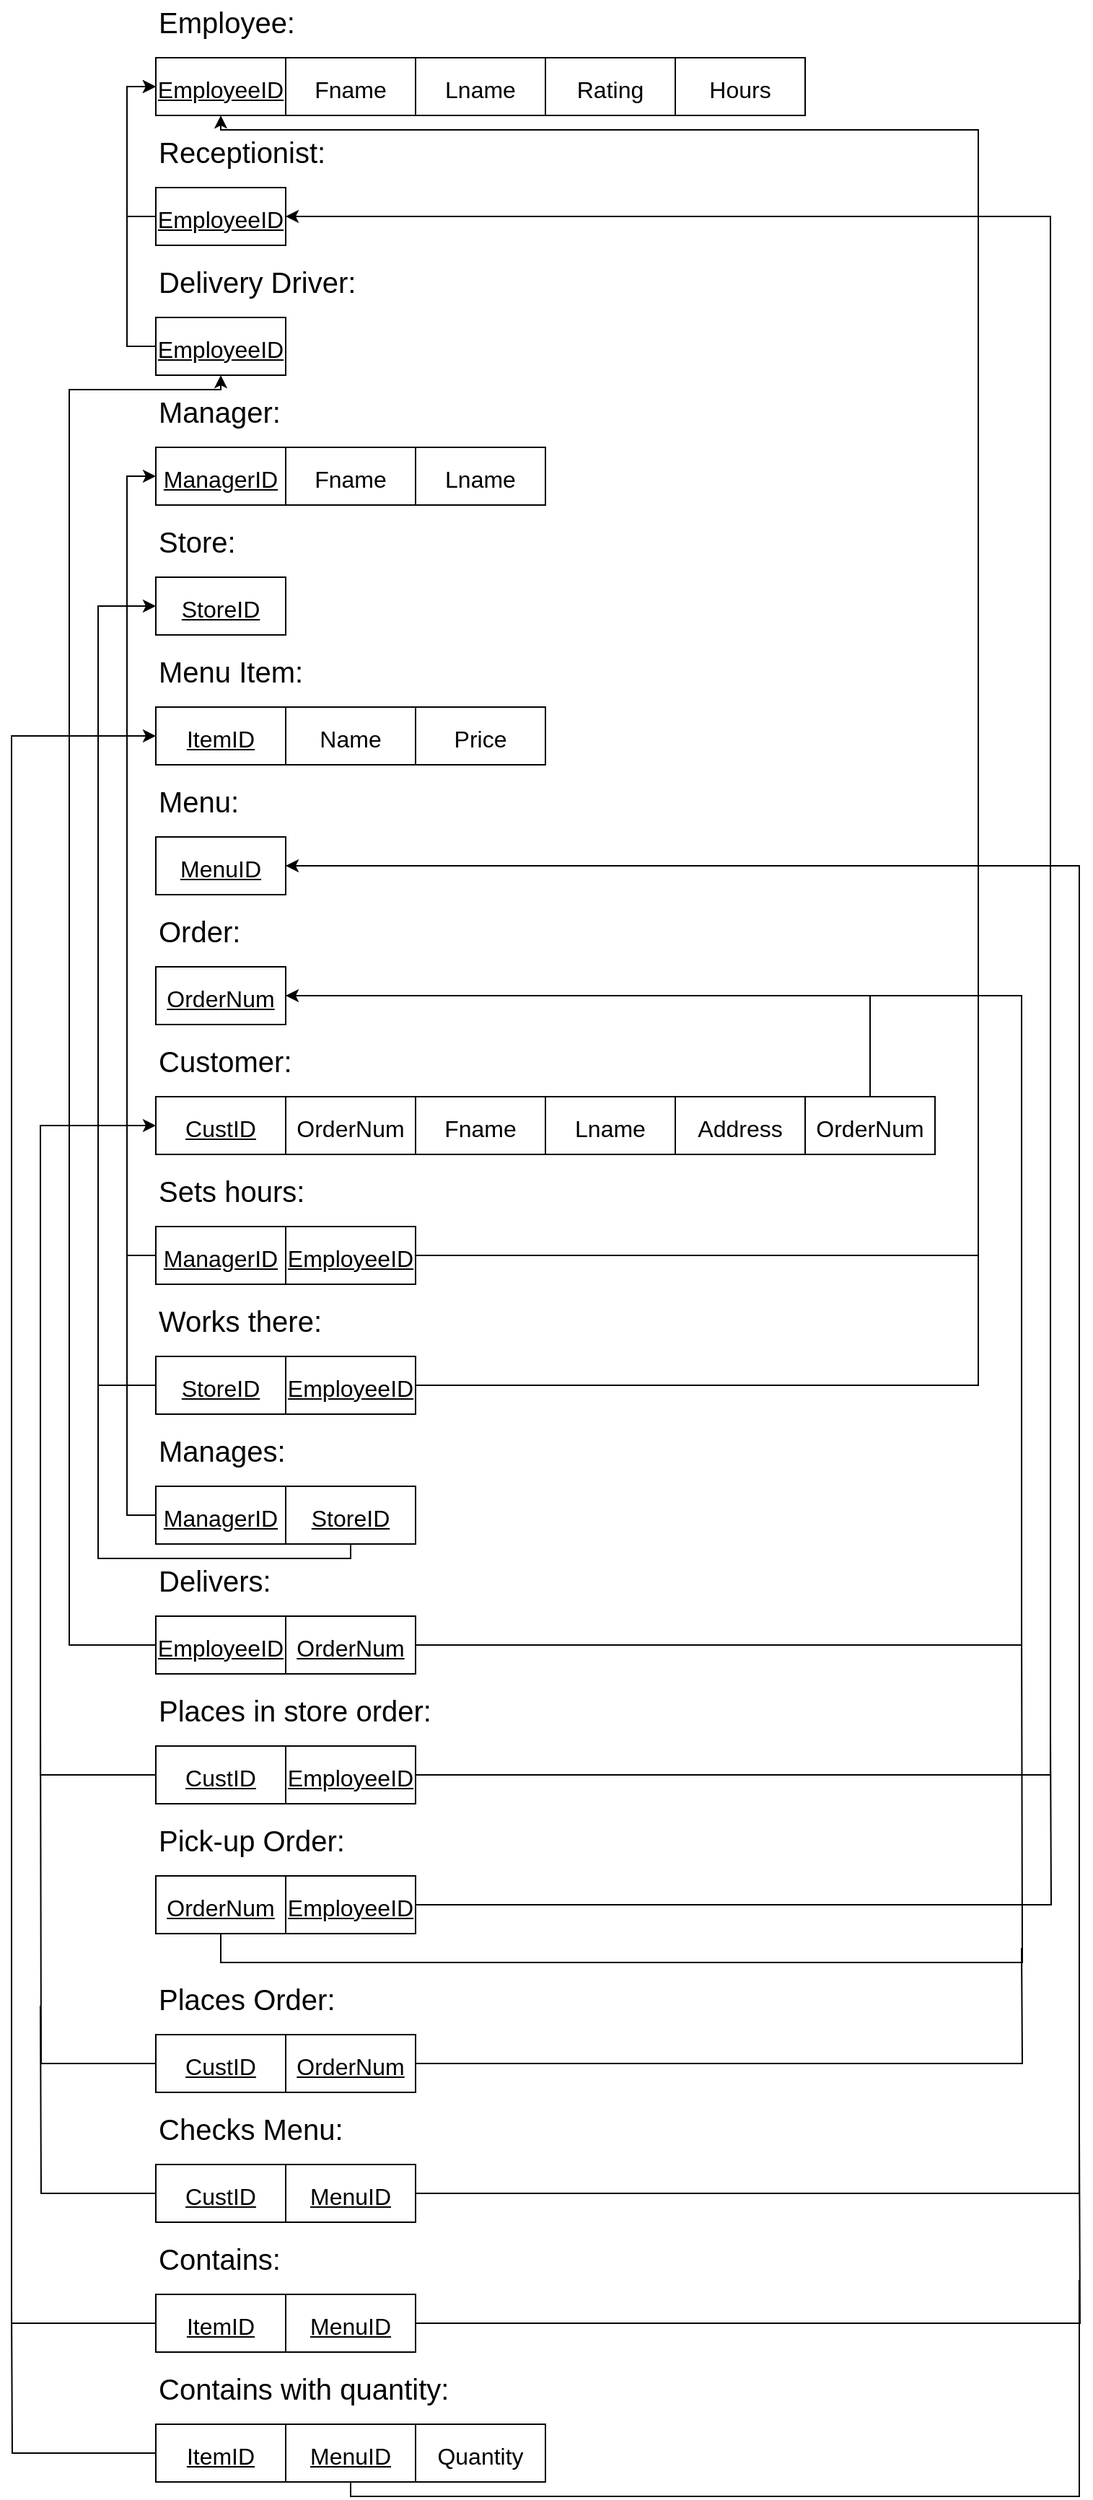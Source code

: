 <mxfile version="16.6.4" type="github">
  <diagram id="nhuyVc3oaAdcE0vp1AjG" name="Page-1">
    <mxGraphModel dx="2400" dy="835" grid="1" gridSize="10" guides="1" tooltips="1" connect="1" arrows="1" fold="1" page="1" pageScale="1" pageWidth="850" pageHeight="1100" math="0" shadow="0">
      <root>
        <mxCell id="0" />
        <mxCell id="1" parent="0" />
        <mxCell id="Jus7Zrf6pYW0zPOguNkP-52" value="Employee:" style="text;html=1;align=left;verticalAlign=middle;resizable=0;points=[];autosize=1;strokeColor=none;fillColor=none;fontSize=20;" vertex="1" parent="1">
          <mxGeometry x="40" y="90" width="110" height="30" as="geometry" />
        </mxCell>
        <mxCell id="Jus7Zrf6pYW0zPOguNkP-53" value="&lt;font style=&quot;font-size: 16px&quot;&gt;Fname&lt;/font&gt;" style="rounded=0;whiteSpace=wrap;html=1;fontSize=20;" vertex="1" parent="1">
          <mxGeometry x="130" y="130" width="90" height="40" as="geometry" />
        </mxCell>
        <mxCell id="Jus7Zrf6pYW0zPOguNkP-54" value="&lt;font style=&quot;font-size: 16px&quot;&gt;Lname&lt;/font&gt;" style="rounded=0;whiteSpace=wrap;html=1;fontSize=20;" vertex="1" parent="1">
          <mxGeometry x="220" y="130" width="90" height="40" as="geometry" />
        </mxCell>
        <mxCell id="Jus7Zrf6pYW0zPOguNkP-55" value="&lt;font style=&quot;font-size: 16px&quot;&gt;Rating&lt;/font&gt;" style="rounded=0;whiteSpace=wrap;html=1;fontSize=20;" vertex="1" parent="1">
          <mxGeometry x="310" y="130" width="90" height="40" as="geometry" />
        </mxCell>
        <mxCell id="Jus7Zrf6pYW0zPOguNkP-56" value="&lt;font style=&quot;font-size: 16px&quot;&gt;Hours&lt;/font&gt;" style="rounded=0;whiteSpace=wrap;html=1;fontSize=20;" vertex="1" parent="1">
          <mxGeometry x="400" y="130" width="90" height="40" as="geometry" />
        </mxCell>
        <mxCell id="Jus7Zrf6pYW0zPOguNkP-57" value="Receptionist:" style="text;html=1;align=left;verticalAlign=middle;resizable=0;points=[];autosize=1;strokeColor=none;fillColor=none;fontSize=20;" vertex="1" parent="1">
          <mxGeometry x="40" y="180" width="130" height="30" as="geometry" />
        </mxCell>
        <mxCell id="Jus7Zrf6pYW0zPOguNkP-58" value="Delivery Driver:" style="text;html=1;align=left;verticalAlign=middle;resizable=0;points=[];autosize=1;strokeColor=none;fillColor=none;fontSize=20;" vertex="1" parent="1">
          <mxGeometry x="40" y="270" width="150" height="30" as="geometry" />
        </mxCell>
        <mxCell id="Jus7Zrf6pYW0zPOguNkP-59" value="Manager:" style="text;html=1;align=left;verticalAlign=middle;resizable=0;points=[];autosize=1;strokeColor=none;fillColor=none;fontSize=20;" vertex="1" parent="1">
          <mxGeometry x="40" y="360" width="100" height="30" as="geometry" />
        </mxCell>
        <mxCell id="Jus7Zrf6pYW0zPOguNkP-60" value="&lt;font style=&quot;font-size: 16px&quot;&gt;Fname&lt;/font&gt;" style="rounded=0;whiteSpace=wrap;html=1;fontSize=20;" vertex="1" parent="1">
          <mxGeometry x="130" y="400" width="90" height="40" as="geometry" />
        </mxCell>
        <mxCell id="Jus7Zrf6pYW0zPOguNkP-61" value="&lt;font style=&quot;font-size: 16px&quot;&gt;Lname&lt;/font&gt;" style="rounded=0;whiteSpace=wrap;html=1;fontSize=20;" vertex="1" parent="1">
          <mxGeometry x="220" y="400" width="90" height="40" as="geometry" />
        </mxCell>
        <mxCell id="Jus7Zrf6pYW0zPOguNkP-62" value="Store:" style="text;html=1;align=left;verticalAlign=middle;resizable=0;points=[];autosize=1;strokeColor=none;fillColor=none;fontSize=20;" vertex="1" parent="1">
          <mxGeometry x="40" y="450" width="70" height="30" as="geometry" />
        </mxCell>
        <mxCell id="Jus7Zrf6pYW0zPOguNkP-63" value="&lt;font style=&quot;font-size: 16px&quot;&gt;&lt;u&gt;StoreID&lt;/u&gt;&lt;/font&gt;" style="rounded=0;whiteSpace=wrap;html=1;fontSize=20;" vertex="1" parent="1">
          <mxGeometry x="40" y="490" width="90" height="40" as="geometry" />
        </mxCell>
        <mxCell id="Jus7Zrf6pYW0zPOguNkP-64" value="Menu Item:" style="text;html=1;align=left;verticalAlign=middle;resizable=0;points=[];autosize=1;strokeColor=none;fillColor=none;fontSize=20;" vertex="1" parent="1">
          <mxGeometry x="40" y="540" width="120" height="30" as="geometry" />
        </mxCell>
        <mxCell id="Jus7Zrf6pYW0zPOguNkP-65" value="&lt;font style=&quot;font-size: 16px&quot;&gt;&lt;u&gt;ItemID&lt;/u&gt;&lt;/font&gt;" style="rounded=0;whiteSpace=wrap;html=1;fontSize=20;" vertex="1" parent="1">
          <mxGeometry x="40" y="580" width="90" height="40" as="geometry" />
        </mxCell>
        <mxCell id="Jus7Zrf6pYW0zPOguNkP-66" value="&lt;font style=&quot;font-size: 16px&quot;&gt;Name&lt;/font&gt;" style="rounded=0;whiteSpace=wrap;html=1;fontSize=20;" vertex="1" parent="1">
          <mxGeometry x="130" y="580" width="90" height="40" as="geometry" />
        </mxCell>
        <mxCell id="Jus7Zrf6pYW0zPOguNkP-67" value="&lt;font style=&quot;font-size: 16px&quot;&gt;Price&lt;/font&gt;" style="rounded=0;whiteSpace=wrap;html=1;fontSize=20;" vertex="1" parent="1">
          <mxGeometry x="220" y="580" width="90" height="40" as="geometry" />
        </mxCell>
        <mxCell id="Jus7Zrf6pYW0zPOguNkP-68" value="Menu:" style="text;html=1;align=left;verticalAlign=middle;resizable=0;points=[];autosize=1;strokeColor=none;fillColor=none;fontSize=20;" vertex="1" parent="1">
          <mxGeometry x="40" y="630" width="70" height="30" as="geometry" />
        </mxCell>
        <mxCell id="Jus7Zrf6pYW0zPOguNkP-69" value="&lt;font style=&quot;font-size: 16px&quot;&gt;&lt;u&gt;MenuID&lt;/u&gt;&lt;/font&gt;" style="rounded=0;whiteSpace=wrap;html=1;fontSize=20;" vertex="1" parent="1">
          <mxGeometry x="40" y="670" width="90" height="40" as="geometry" />
        </mxCell>
        <mxCell id="Jus7Zrf6pYW0zPOguNkP-70" value="Order:" style="text;html=1;align=left;verticalAlign=middle;resizable=0;points=[];autosize=1;strokeColor=none;fillColor=none;fontSize=20;" vertex="1" parent="1">
          <mxGeometry x="40" y="720" width="70" height="30" as="geometry" />
        </mxCell>
        <mxCell id="Jus7Zrf6pYW0zPOguNkP-71" value="&lt;font style=&quot;font-size: 16px&quot;&gt;&lt;u&gt;OrderNum&lt;/u&gt;&lt;/font&gt;" style="rounded=0;whiteSpace=wrap;html=1;fontSize=20;" vertex="1" parent="1">
          <mxGeometry x="40" y="760" width="90" height="40" as="geometry" />
        </mxCell>
        <mxCell id="Jus7Zrf6pYW0zPOguNkP-72" value="Customer:" style="text;html=1;align=left;verticalAlign=middle;resizable=0;points=[];autosize=1;strokeColor=none;fillColor=none;fontSize=20;" vertex="1" parent="1">
          <mxGeometry x="40" y="810" width="110" height="30" as="geometry" />
        </mxCell>
        <mxCell id="Jus7Zrf6pYW0zPOguNkP-73" value="&lt;font style=&quot;font-size: 16px&quot;&gt;OrderNum&lt;/font&gt;" style="rounded=0;whiteSpace=wrap;html=1;fontSize=20;" vertex="1" parent="1">
          <mxGeometry x="130" y="850" width="90" height="40" as="geometry" />
        </mxCell>
        <mxCell id="Jus7Zrf6pYW0zPOguNkP-74" value="&lt;font style=&quot;font-size: 16px&quot;&gt;Fname&lt;/font&gt;" style="rounded=0;whiteSpace=wrap;html=1;fontSize=20;" vertex="1" parent="1">
          <mxGeometry x="220" y="850" width="90" height="40" as="geometry" />
        </mxCell>
        <mxCell id="Jus7Zrf6pYW0zPOguNkP-75" value="&lt;font style=&quot;font-size: 16px&quot;&gt;Lname&lt;/font&gt;" style="rounded=0;whiteSpace=wrap;html=1;fontSize=20;" vertex="1" parent="1">
          <mxGeometry x="310" y="850" width="90" height="40" as="geometry" />
        </mxCell>
        <mxCell id="Jus7Zrf6pYW0zPOguNkP-76" value="&lt;font style=&quot;font-size: 16px&quot;&gt;Address&lt;/font&gt;" style="rounded=0;whiteSpace=wrap;html=1;fontSize=20;" vertex="1" parent="1">
          <mxGeometry x="400" y="850" width="90" height="40" as="geometry" />
        </mxCell>
        <mxCell id="Jus7Zrf6pYW0zPOguNkP-77" value="Sets hours:" style="text;html=1;align=left;verticalAlign=middle;resizable=0;points=[];autosize=1;strokeColor=none;fillColor=none;fontSize=20;" vertex="1" parent="1">
          <mxGeometry x="40" y="900" width="120" height="30" as="geometry" />
        </mxCell>
        <mxCell id="Jus7Zrf6pYW0zPOguNkP-78" value="&lt;font style=&quot;font-size: 16px&quot;&gt;&lt;u&gt;EmployeeID&lt;/u&gt;&lt;/font&gt;" style="rounded=0;whiteSpace=wrap;html=1;fontSize=20;" vertex="1" parent="1">
          <mxGeometry x="40" y="130" width="90" height="40" as="geometry" />
        </mxCell>
        <mxCell id="Jus7Zrf6pYW0zPOguNkP-79" style="edgeStyle=orthogonalEdgeStyle;rounded=0;orthogonalLoop=1;jettySize=auto;html=1;exitX=0;exitY=0.5;exitDx=0;exitDy=0;entryX=0;entryY=0.5;entryDx=0;entryDy=0;fontSize=16;endArrow=classic;endFill=1;" edge="1" parent="1" source="Jus7Zrf6pYW0zPOguNkP-80" target="Jus7Zrf6pYW0zPOguNkP-78">
          <mxGeometry relative="1" as="geometry" />
        </mxCell>
        <mxCell id="Jus7Zrf6pYW0zPOguNkP-80" value="&lt;font style=&quot;font-size: 16px&quot;&gt;&lt;u&gt;EmployeeID&lt;/u&gt;&lt;/font&gt;" style="rounded=0;whiteSpace=wrap;html=1;fontSize=20;" vertex="1" parent="1">
          <mxGeometry x="40" y="220" width="90" height="40" as="geometry" />
        </mxCell>
        <mxCell id="Jus7Zrf6pYW0zPOguNkP-81" style="edgeStyle=orthogonalEdgeStyle;rounded=0;orthogonalLoop=1;jettySize=auto;html=1;exitX=0;exitY=0.5;exitDx=0;exitDy=0;fontSize=16;endArrow=classic;endFill=1;" edge="1" parent="1" source="Jus7Zrf6pYW0zPOguNkP-82">
          <mxGeometry relative="1" as="geometry">
            <mxPoint x="40" y="150" as="targetPoint" />
            <Array as="points">
              <mxPoint x="20" y="330" />
              <mxPoint x="20" y="150" />
            </Array>
          </mxGeometry>
        </mxCell>
        <mxCell id="Jus7Zrf6pYW0zPOguNkP-82" value="&lt;font style=&quot;font-size: 16px&quot;&gt;&lt;u&gt;EmployeeID&lt;/u&gt;&lt;/font&gt;" style="rounded=0;whiteSpace=wrap;html=1;fontSize=20;" vertex="1" parent="1">
          <mxGeometry x="40" y="310" width="90" height="40" as="geometry" />
        </mxCell>
        <mxCell id="Jus7Zrf6pYW0zPOguNkP-83" value="&lt;font style=&quot;font-size: 16px&quot;&gt;&lt;u&gt;ManagerID&lt;/u&gt;&lt;/font&gt;" style="rounded=0;whiteSpace=wrap;html=1;fontSize=20;" vertex="1" parent="1">
          <mxGeometry x="40" y="400" width="90" height="40" as="geometry" />
        </mxCell>
        <mxCell id="Jus7Zrf6pYW0zPOguNkP-84" style="edgeStyle=orthogonalEdgeStyle;rounded=0;orthogonalLoop=1;jettySize=auto;html=1;exitX=0;exitY=0.5;exitDx=0;exitDy=0;entryX=0;entryY=0.5;entryDx=0;entryDy=0;fontSize=16;endArrow=classic;endFill=1;" edge="1" parent="1" source="Jus7Zrf6pYW0zPOguNkP-85" target="Jus7Zrf6pYW0zPOguNkP-83">
          <mxGeometry relative="1" as="geometry" />
        </mxCell>
        <mxCell id="Jus7Zrf6pYW0zPOguNkP-85" value="&lt;font style=&quot;font-size: 16px&quot;&gt;&lt;u&gt;ManagerID&lt;/u&gt;&lt;/font&gt;" style="rounded=0;whiteSpace=wrap;html=1;fontSize=20;" vertex="1" parent="1">
          <mxGeometry x="40" y="940" width="90" height="40" as="geometry" />
        </mxCell>
        <mxCell id="Jus7Zrf6pYW0zPOguNkP-86" style="edgeStyle=orthogonalEdgeStyle;rounded=0;orthogonalLoop=1;jettySize=auto;html=1;exitX=1;exitY=0.5;exitDx=0;exitDy=0;fontSize=16;endArrow=classic;endFill=1;" edge="1" parent="1" source="Jus7Zrf6pYW0zPOguNkP-87" target="Jus7Zrf6pYW0zPOguNkP-78">
          <mxGeometry relative="1" as="geometry">
            <Array as="points">
              <mxPoint x="610" y="960" />
              <mxPoint x="610" y="180" />
              <mxPoint x="85" y="180" />
            </Array>
          </mxGeometry>
        </mxCell>
        <mxCell id="Jus7Zrf6pYW0zPOguNkP-87" value="&lt;font style=&quot;font-size: 16px&quot;&gt;&lt;u&gt;EmployeeID&lt;/u&gt;&lt;/font&gt;" style="rounded=0;whiteSpace=wrap;html=1;fontSize=20;" vertex="1" parent="1">
          <mxGeometry x="130" y="940" width="90" height="40" as="geometry" />
        </mxCell>
        <mxCell id="Jus7Zrf6pYW0zPOguNkP-88" value="Works there:" style="text;html=1;align=left;verticalAlign=middle;resizable=0;points=[];autosize=1;strokeColor=none;fillColor=none;fontSize=20;" vertex="1" parent="1">
          <mxGeometry x="40" y="990" width="130" height="30" as="geometry" />
        </mxCell>
        <mxCell id="Jus7Zrf6pYW0zPOguNkP-89" style="edgeStyle=orthogonalEdgeStyle;rounded=0;orthogonalLoop=1;jettySize=auto;html=1;fontSize=16;endArrow=none;endFill=0;" edge="1" parent="1" source="Jus7Zrf6pYW0zPOguNkP-90">
          <mxGeometry relative="1" as="geometry">
            <mxPoint x="610" y="550" as="targetPoint" />
            <Array as="points">
              <mxPoint x="610" y="1050" />
            </Array>
          </mxGeometry>
        </mxCell>
        <mxCell id="Jus7Zrf6pYW0zPOguNkP-90" value="&lt;font style=&quot;font-size: 16px&quot;&gt;&lt;u&gt;EmployeeID&lt;/u&gt;&lt;/font&gt;" style="rounded=0;whiteSpace=wrap;html=1;fontSize=20;" vertex="1" parent="1">
          <mxGeometry x="130" y="1030" width="90" height="40" as="geometry" />
        </mxCell>
        <mxCell id="Jus7Zrf6pYW0zPOguNkP-91" style="edgeStyle=orthogonalEdgeStyle;rounded=0;orthogonalLoop=1;jettySize=auto;html=1;exitX=0;exitY=0.5;exitDx=0;exitDy=0;entryX=0;entryY=0.5;entryDx=0;entryDy=0;fontSize=16;endArrow=classic;endFill=1;" edge="1" parent="1" source="Jus7Zrf6pYW0zPOguNkP-92" target="Jus7Zrf6pYW0zPOguNkP-63">
          <mxGeometry relative="1" as="geometry">
            <Array as="points">
              <mxPoint y="1050" />
              <mxPoint y="510" />
            </Array>
          </mxGeometry>
        </mxCell>
        <mxCell id="Jus7Zrf6pYW0zPOguNkP-92" value="&lt;font style=&quot;font-size: 16px&quot;&gt;&lt;u&gt;StoreID&lt;/u&gt;&lt;/font&gt;" style="rounded=0;whiteSpace=wrap;html=1;fontSize=20;" vertex="1" parent="1">
          <mxGeometry x="40" y="1030" width="90" height="40" as="geometry" />
        </mxCell>
        <mxCell id="Jus7Zrf6pYW0zPOguNkP-93" value="Manages:" style="text;html=1;align=left;verticalAlign=middle;resizable=0;points=[];autosize=1;strokeColor=none;fillColor=none;fontSize=20;" vertex="1" parent="1">
          <mxGeometry x="40" y="1080" width="100" height="30" as="geometry" />
        </mxCell>
        <mxCell id="Jus7Zrf6pYW0zPOguNkP-94" style="edgeStyle=orthogonalEdgeStyle;rounded=0;orthogonalLoop=1;jettySize=auto;html=1;exitX=0;exitY=0.5;exitDx=0;exitDy=0;fontSize=16;endArrow=none;endFill=0;" edge="1" parent="1" source="Jus7Zrf6pYW0zPOguNkP-95">
          <mxGeometry relative="1" as="geometry">
            <mxPoint x="20" y="910" as="targetPoint" />
          </mxGeometry>
        </mxCell>
        <mxCell id="Jus7Zrf6pYW0zPOguNkP-95" value="&lt;font style=&quot;font-size: 16px&quot;&gt;&lt;u&gt;ManagerID&lt;/u&gt;&lt;/font&gt;" style="rounded=0;whiteSpace=wrap;html=1;fontSize=20;" vertex="1" parent="1">
          <mxGeometry x="40" y="1120" width="90" height="40" as="geometry" />
        </mxCell>
        <mxCell id="Jus7Zrf6pYW0zPOguNkP-96" style="edgeStyle=orthogonalEdgeStyle;rounded=0;orthogonalLoop=1;jettySize=auto;html=1;exitX=0.5;exitY=1;exitDx=0;exitDy=0;fontSize=16;endArrow=none;endFill=0;" edge="1" parent="1" source="Jus7Zrf6pYW0zPOguNkP-97">
          <mxGeometry relative="1" as="geometry">
            <mxPoint y="1030" as="targetPoint" />
            <Array as="points">
              <mxPoint x="175" y="1170" />
              <mxPoint y="1170" />
            </Array>
          </mxGeometry>
        </mxCell>
        <mxCell id="Jus7Zrf6pYW0zPOguNkP-97" value="&lt;font style=&quot;font-size: 16px&quot;&gt;&lt;u&gt;StoreID&lt;/u&gt;&lt;/font&gt;" style="rounded=0;whiteSpace=wrap;html=1;fontSize=20;" vertex="1" parent="1">
          <mxGeometry x="130" y="1120" width="90" height="40" as="geometry" />
        </mxCell>
        <mxCell id="Jus7Zrf6pYW0zPOguNkP-98" value="Delivers:" style="text;html=1;align=left;verticalAlign=middle;resizable=0;points=[];autosize=1;strokeColor=none;fillColor=none;fontSize=20;" vertex="1" parent="1">
          <mxGeometry x="40" y="1170" width="90" height="30" as="geometry" />
        </mxCell>
        <mxCell id="Jus7Zrf6pYW0zPOguNkP-99" style="edgeStyle=orthogonalEdgeStyle;rounded=0;orthogonalLoop=1;jettySize=auto;html=1;exitX=0;exitY=0.5;exitDx=0;exitDy=0;fontSize=16;endArrow=classic;endFill=1;entryX=0.5;entryY=1;entryDx=0;entryDy=0;" edge="1" parent="1" source="Jus7Zrf6pYW0zPOguNkP-100" target="Jus7Zrf6pYW0zPOguNkP-82">
          <mxGeometry relative="1" as="geometry">
            <mxPoint x="-20" y="340" as="targetPoint" />
            <Array as="points">
              <mxPoint x="-20" y="1230" />
              <mxPoint x="-20" y="360" />
              <mxPoint x="85" y="360" />
            </Array>
          </mxGeometry>
        </mxCell>
        <mxCell id="Jus7Zrf6pYW0zPOguNkP-100" value="&lt;font style=&quot;font-size: 16px&quot;&gt;&lt;u&gt;EmployeeID&lt;/u&gt;&lt;/font&gt;" style="rounded=0;whiteSpace=wrap;html=1;fontSize=20;" vertex="1" parent="1">
          <mxGeometry x="40" y="1210" width="90" height="40" as="geometry" />
        </mxCell>
        <mxCell id="Jus7Zrf6pYW0zPOguNkP-101" style="edgeStyle=orthogonalEdgeStyle;rounded=0;orthogonalLoop=1;jettySize=auto;html=1;exitX=1;exitY=0.5;exitDx=0;exitDy=0;fontSize=16;endArrow=classic;endFill=1;entryX=1;entryY=0.5;entryDx=0;entryDy=0;" edge="1" parent="1" source="Jus7Zrf6pYW0zPOguNkP-102" target="Jus7Zrf6pYW0zPOguNkP-71">
          <mxGeometry relative="1" as="geometry">
            <mxPoint x="430" y="780" as="targetPoint" />
            <Array as="points">
              <mxPoint x="640" y="1230" />
              <mxPoint x="640" y="780" />
            </Array>
          </mxGeometry>
        </mxCell>
        <mxCell id="Jus7Zrf6pYW0zPOguNkP-102" value="&lt;font style=&quot;font-size: 16px&quot;&gt;&lt;u&gt;OrderNum&lt;/u&gt;&lt;/font&gt;" style="rounded=0;whiteSpace=wrap;html=1;fontSize=20;" vertex="1" parent="1">
          <mxGeometry x="130" y="1210" width="90" height="40" as="geometry" />
        </mxCell>
        <mxCell id="Jus7Zrf6pYW0zPOguNkP-103" value="Places in store order:" style="text;html=1;align=left;verticalAlign=middle;resizable=0;points=[];autosize=1;strokeColor=none;fillColor=none;fontSize=20;" vertex="1" parent="1">
          <mxGeometry x="40" y="1260" width="200" height="30" as="geometry" />
        </mxCell>
        <mxCell id="Jus7Zrf6pYW0zPOguNkP-104" value="&lt;font style=&quot;font-size: 16px&quot;&gt;&lt;u&gt;CustID&lt;/u&gt;&lt;/font&gt;" style="rounded=0;whiteSpace=wrap;html=1;fontSize=20;" vertex="1" parent="1">
          <mxGeometry x="40" y="850" width="90" height="40" as="geometry" />
        </mxCell>
        <mxCell id="Jus7Zrf6pYW0zPOguNkP-105" style="edgeStyle=orthogonalEdgeStyle;rounded=0;orthogonalLoop=1;jettySize=auto;html=1;exitX=0;exitY=0.5;exitDx=0;exitDy=0;fontSize=16;endArrow=classic;endFill=1;entryX=0;entryY=0.5;entryDx=0;entryDy=0;" edge="1" parent="1" source="Jus7Zrf6pYW0zPOguNkP-106" target="Jus7Zrf6pYW0zPOguNkP-104">
          <mxGeometry relative="1" as="geometry">
            <mxPoint x="-50" y="882.4" as="targetPoint" />
            <Array as="points">
              <mxPoint x="-40" y="1320" />
              <mxPoint x="-40" y="870" />
            </Array>
          </mxGeometry>
        </mxCell>
        <mxCell id="Jus7Zrf6pYW0zPOguNkP-106" value="&lt;font style=&quot;font-size: 16px&quot;&gt;&lt;u&gt;CustID&lt;/u&gt;&lt;/font&gt;" style="rounded=0;whiteSpace=wrap;html=1;fontSize=20;" vertex="1" parent="1">
          <mxGeometry x="40" y="1300" width="90" height="40" as="geometry" />
        </mxCell>
        <mxCell id="Jus7Zrf6pYW0zPOguNkP-107" style="edgeStyle=orthogonalEdgeStyle;rounded=0;orthogonalLoop=1;jettySize=auto;html=1;exitX=1;exitY=0.5;exitDx=0;exitDy=0;entryX=1;entryY=0.5;entryDx=0;entryDy=0;fontSize=16;endArrow=classic;endFill=1;" edge="1" parent="1" source="Jus7Zrf6pYW0zPOguNkP-108" target="Jus7Zrf6pYW0zPOguNkP-80">
          <mxGeometry relative="1" as="geometry">
            <Array as="points">
              <mxPoint x="660" y="1320" />
              <mxPoint x="660" y="240" />
            </Array>
          </mxGeometry>
        </mxCell>
        <mxCell id="Jus7Zrf6pYW0zPOguNkP-108" value="&lt;font style=&quot;font-size: 16px&quot;&gt;&lt;u&gt;EmployeeID&lt;/u&gt;&lt;/font&gt;" style="rounded=0;whiteSpace=wrap;html=1;fontSize=20;" vertex="1" parent="1">
          <mxGeometry x="130" y="1300" width="90" height="40" as="geometry" />
        </mxCell>
        <mxCell id="Jus7Zrf6pYW0zPOguNkP-109" value="Pick-up Order:" style="text;html=1;align=left;verticalAlign=middle;resizable=0;points=[];autosize=1;strokeColor=none;fillColor=none;fontSize=20;" vertex="1" parent="1">
          <mxGeometry x="40" y="1350" width="140" height="30" as="geometry" />
        </mxCell>
        <mxCell id="Jus7Zrf6pYW0zPOguNkP-110" style="edgeStyle=orthogonalEdgeStyle;rounded=0;orthogonalLoop=1;jettySize=auto;html=1;exitX=1;exitY=0.5;exitDx=0;exitDy=0;fontSize=16;endArrow=none;endFill=0;" edge="1" parent="1" source="Jus7Zrf6pYW0zPOguNkP-111">
          <mxGeometry relative="1" as="geometry">
            <mxPoint x="660" y="1290" as="targetPoint" />
          </mxGeometry>
        </mxCell>
        <mxCell id="Jus7Zrf6pYW0zPOguNkP-111" value="&lt;font style=&quot;font-size: 16px&quot;&gt;&lt;u&gt;EmployeeID&lt;/u&gt;&lt;/font&gt;" style="rounded=0;whiteSpace=wrap;html=1;fontSize=20;" vertex="1" parent="1">
          <mxGeometry x="130" y="1390" width="90" height="40" as="geometry" />
        </mxCell>
        <mxCell id="Jus7Zrf6pYW0zPOguNkP-112" style="edgeStyle=orthogonalEdgeStyle;rounded=0;orthogonalLoop=1;jettySize=auto;html=1;exitX=0.5;exitY=0;exitDx=0;exitDy=0;fontSize=16;endArrow=none;endFill=0;" edge="1" parent="1" source="Jus7Zrf6pYW0zPOguNkP-113">
          <mxGeometry relative="1" as="geometry">
            <mxPoint x="535" y="780" as="targetPoint" />
          </mxGeometry>
        </mxCell>
        <mxCell id="Jus7Zrf6pYW0zPOguNkP-113" value="&lt;font style=&quot;font-size: 16px&quot;&gt;OrderNum&lt;/font&gt;" style="rounded=0;whiteSpace=wrap;html=1;fontSize=20;" vertex="1" parent="1">
          <mxGeometry x="490" y="850" width="90" height="40" as="geometry" />
        </mxCell>
        <mxCell id="Jus7Zrf6pYW0zPOguNkP-114" style="edgeStyle=orthogonalEdgeStyle;rounded=0;orthogonalLoop=1;jettySize=auto;html=1;exitX=0.5;exitY=1;exitDx=0;exitDy=0;fontSize=16;endArrow=none;endFill=0;" edge="1" parent="1" source="Jus7Zrf6pYW0zPOguNkP-115">
          <mxGeometry relative="1" as="geometry">
            <mxPoint x="640" y="1210" as="targetPoint" />
          </mxGeometry>
        </mxCell>
        <mxCell id="Jus7Zrf6pYW0zPOguNkP-115" value="&lt;font style=&quot;font-size: 16px&quot;&gt;&lt;u&gt;OrderNum&lt;/u&gt;&lt;/font&gt;" style="rounded=0;whiteSpace=wrap;html=1;fontSize=20;" vertex="1" parent="1">
          <mxGeometry x="40" y="1390" width="90" height="40" as="geometry" />
        </mxCell>
        <mxCell id="Jus7Zrf6pYW0zPOguNkP-116" value="Places Order:" style="text;html=1;align=left;verticalAlign=middle;resizable=0;points=[];autosize=1;strokeColor=none;fillColor=none;fontSize=20;" vertex="1" parent="1">
          <mxGeometry x="40" y="1460" width="140" height="30" as="geometry" />
        </mxCell>
        <mxCell id="Jus7Zrf6pYW0zPOguNkP-118" style="edgeStyle=orthogonalEdgeStyle;rounded=0;orthogonalLoop=1;jettySize=auto;html=1;exitX=0;exitY=0.5;exitDx=0;exitDy=0;endArrow=none;endFill=0;" edge="1" parent="1" source="Jus7Zrf6pYW0zPOguNkP-117">
          <mxGeometry relative="1" as="geometry">
            <mxPoint x="-40" y="1270" as="targetPoint" />
          </mxGeometry>
        </mxCell>
        <mxCell id="Jus7Zrf6pYW0zPOguNkP-117" value="&lt;font style=&quot;font-size: 16px&quot;&gt;&lt;u&gt;CustID&lt;/u&gt;&lt;/font&gt;" style="rounded=0;whiteSpace=wrap;html=1;fontSize=20;" vertex="1" parent="1">
          <mxGeometry x="40" y="1500" width="90" height="40" as="geometry" />
        </mxCell>
        <mxCell id="Jus7Zrf6pYW0zPOguNkP-120" style="edgeStyle=orthogonalEdgeStyle;rounded=0;orthogonalLoop=1;jettySize=auto;html=1;exitX=1;exitY=0.5;exitDx=0;exitDy=0;endArrow=none;endFill=0;" edge="1" parent="1" source="Jus7Zrf6pYW0zPOguNkP-119">
          <mxGeometry relative="1" as="geometry">
            <mxPoint x="640" y="1440" as="targetPoint" />
          </mxGeometry>
        </mxCell>
        <mxCell id="Jus7Zrf6pYW0zPOguNkP-119" value="&lt;font style=&quot;font-size: 16px&quot;&gt;&lt;u&gt;OrderNum&lt;/u&gt;&lt;/font&gt;" style="rounded=0;whiteSpace=wrap;html=1;fontSize=20;" vertex="1" parent="1">
          <mxGeometry x="130" y="1500" width="90" height="40" as="geometry" />
        </mxCell>
        <mxCell id="Jus7Zrf6pYW0zPOguNkP-121" value="Checks Menu:" style="text;html=1;align=left;verticalAlign=middle;resizable=0;points=[];autosize=1;strokeColor=none;fillColor=none;fontSize=20;" vertex="1" parent="1">
          <mxGeometry x="40" y="1550" width="140" height="30" as="geometry" />
        </mxCell>
        <mxCell id="Jus7Zrf6pYW0zPOguNkP-123" style="edgeStyle=orthogonalEdgeStyle;rounded=0;orthogonalLoop=1;jettySize=auto;html=1;exitX=0;exitY=0.5;exitDx=0;exitDy=0;endArrow=none;endFill=0;" edge="1" parent="1" source="Jus7Zrf6pYW0zPOguNkP-122">
          <mxGeometry relative="1" as="geometry">
            <mxPoint x="-40" y="1480" as="targetPoint" />
          </mxGeometry>
        </mxCell>
        <mxCell id="Jus7Zrf6pYW0zPOguNkP-122" value="&lt;font style=&quot;font-size: 16px&quot;&gt;&lt;u&gt;CustID&lt;/u&gt;&lt;/font&gt;" style="rounded=0;whiteSpace=wrap;html=1;fontSize=20;" vertex="1" parent="1">
          <mxGeometry x="40" y="1590" width="90" height="40" as="geometry" />
        </mxCell>
        <mxCell id="Jus7Zrf6pYW0zPOguNkP-125" style="edgeStyle=orthogonalEdgeStyle;rounded=0;orthogonalLoop=1;jettySize=auto;html=1;exitX=1;exitY=0.5;exitDx=0;exitDy=0;entryX=1;entryY=0.5;entryDx=0;entryDy=0;endArrow=classic;endFill=1;" edge="1" parent="1" source="Jus7Zrf6pYW0zPOguNkP-124" target="Jus7Zrf6pYW0zPOguNkP-69">
          <mxGeometry relative="1" as="geometry">
            <Array as="points">
              <mxPoint x="680" y="1610" />
              <mxPoint x="680" y="690" />
            </Array>
          </mxGeometry>
        </mxCell>
        <mxCell id="Jus7Zrf6pYW0zPOguNkP-124" value="&lt;font style=&quot;font-size: 16px&quot;&gt;&lt;u&gt;MenuID&lt;/u&gt;&lt;/font&gt;" style="rounded=0;whiteSpace=wrap;html=1;fontSize=20;" vertex="1" parent="1">
          <mxGeometry x="130" y="1590" width="90" height="40" as="geometry" />
        </mxCell>
        <mxCell id="Jus7Zrf6pYW0zPOguNkP-126" value="Contains:" style="text;html=1;align=left;verticalAlign=middle;resizable=0;points=[];autosize=1;strokeColor=none;fillColor=none;fontSize=20;" vertex="1" parent="1">
          <mxGeometry x="40" y="1640" width="100" height="30" as="geometry" />
        </mxCell>
        <mxCell id="Jus7Zrf6pYW0zPOguNkP-130" style="edgeStyle=orthogonalEdgeStyle;rounded=0;orthogonalLoop=1;jettySize=auto;html=1;exitX=1;exitY=0.5;exitDx=0;exitDy=0;endArrow=none;endFill=0;" edge="1" parent="1" source="Jus7Zrf6pYW0zPOguNkP-127">
          <mxGeometry relative="1" as="geometry">
            <mxPoint x="680" y="1570" as="targetPoint" />
          </mxGeometry>
        </mxCell>
        <mxCell id="Jus7Zrf6pYW0zPOguNkP-127" value="&lt;font style=&quot;font-size: 16px&quot;&gt;&lt;u&gt;MenuID&lt;/u&gt;&lt;/font&gt;" style="rounded=0;whiteSpace=wrap;html=1;fontSize=20;" vertex="1" parent="1">
          <mxGeometry x="130" y="1680" width="90" height="40" as="geometry" />
        </mxCell>
        <mxCell id="Jus7Zrf6pYW0zPOguNkP-129" style="edgeStyle=orthogonalEdgeStyle;rounded=0;orthogonalLoop=1;jettySize=auto;html=1;exitX=0;exitY=0.5;exitDx=0;exitDy=0;entryX=0;entryY=0.5;entryDx=0;entryDy=0;endArrow=classic;endFill=1;" edge="1" parent="1" source="Jus7Zrf6pYW0zPOguNkP-128" target="Jus7Zrf6pYW0zPOguNkP-65">
          <mxGeometry relative="1" as="geometry">
            <Array as="points">
              <mxPoint x="-60" y="1700" />
              <mxPoint x="-60" y="600" />
            </Array>
          </mxGeometry>
        </mxCell>
        <mxCell id="Jus7Zrf6pYW0zPOguNkP-128" value="&lt;font style=&quot;font-size: 16px&quot;&gt;&lt;u&gt;ItemID&lt;/u&gt;&lt;/font&gt;" style="rounded=0;whiteSpace=wrap;html=1;fontSize=20;" vertex="1" parent="1">
          <mxGeometry x="40" y="1680" width="90" height="40" as="geometry" />
        </mxCell>
        <mxCell id="Jus7Zrf6pYW0zPOguNkP-131" value="Contains with quantity:" style="text;html=1;align=left;verticalAlign=middle;resizable=0;points=[];autosize=1;strokeColor=none;fillColor=none;fontSize=20;" vertex="1" parent="1">
          <mxGeometry x="40" y="1730" width="220" height="30" as="geometry" />
        </mxCell>
        <mxCell id="Jus7Zrf6pYW0zPOguNkP-138" style="edgeStyle=orthogonalEdgeStyle;rounded=0;orthogonalLoop=1;jettySize=auto;html=1;exitX=0.5;exitY=1;exitDx=0;exitDy=0;endArrow=none;endFill=0;" edge="1" parent="1" source="Jus7Zrf6pYW0zPOguNkP-134">
          <mxGeometry relative="1" as="geometry">
            <mxPoint x="680" y="1670" as="targetPoint" />
            <Array as="points">
              <mxPoint x="175" y="1820" />
              <mxPoint x="680" y="1820" />
            </Array>
          </mxGeometry>
        </mxCell>
        <mxCell id="Jus7Zrf6pYW0zPOguNkP-134" value="&lt;font style=&quot;font-size: 16px&quot;&gt;&lt;u&gt;MenuID&lt;/u&gt;&lt;/font&gt;" style="rounded=0;whiteSpace=wrap;html=1;fontSize=20;" vertex="1" parent="1">
          <mxGeometry x="130" y="1770" width="90" height="40" as="geometry" />
        </mxCell>
        <mxCell id="Jus7Zrf6pYW0zPOguNkP-137" style="edgeStyle=orthogonalEdgeStyle;rounded=0;orthogonalLoop=1;jettySize=auto;html=1;exitX=0;exitY=0.5;exitDx=0;exitDy=0;endArrow=none;endFill=0;" edge="1" parent="1" source="Jus7Zrf6pYW0zPOguNkP-135">
          <mxGeometry relative="1" as="geometry">
            <mxPoint x="-60" y="1690" as="targetPoint" />
          </mxGeometry>
        </mxCell>
        <mxCell id="Jus7Zrf6pYW0zPOguNkP-135" value="&lt;font style=&quot;font-size: 16px&quot;&gt;&lt;u&gt;ItemID&lt;/u&gt;&lt;/font&gt;" style="rounded=0;whiteSpace=wrap;html=1;fontSize=20;" vertex="1" parent="1">
          <mxGeometry x="40" y="1770" width="90" height="40" as="geometry" />
        </mxCell>
        <mxCell id="Jus7Zrf6pYW0zPOguNkP-136" value="&lt;span style=&quot;font-size: 16px&quot;&gt;Quantity&lt;/span&gt;" style="rounded=0;whiteSpace=wrap;html=1;fontSize=20;" vertex="1" parent="1">
          <mxGeometry x="220" y="1770" width="90" height="40" as="geometry" />
        </mxCell>
      </root>
    </mxGraphModel>
  </diagram>
</mxfile>
